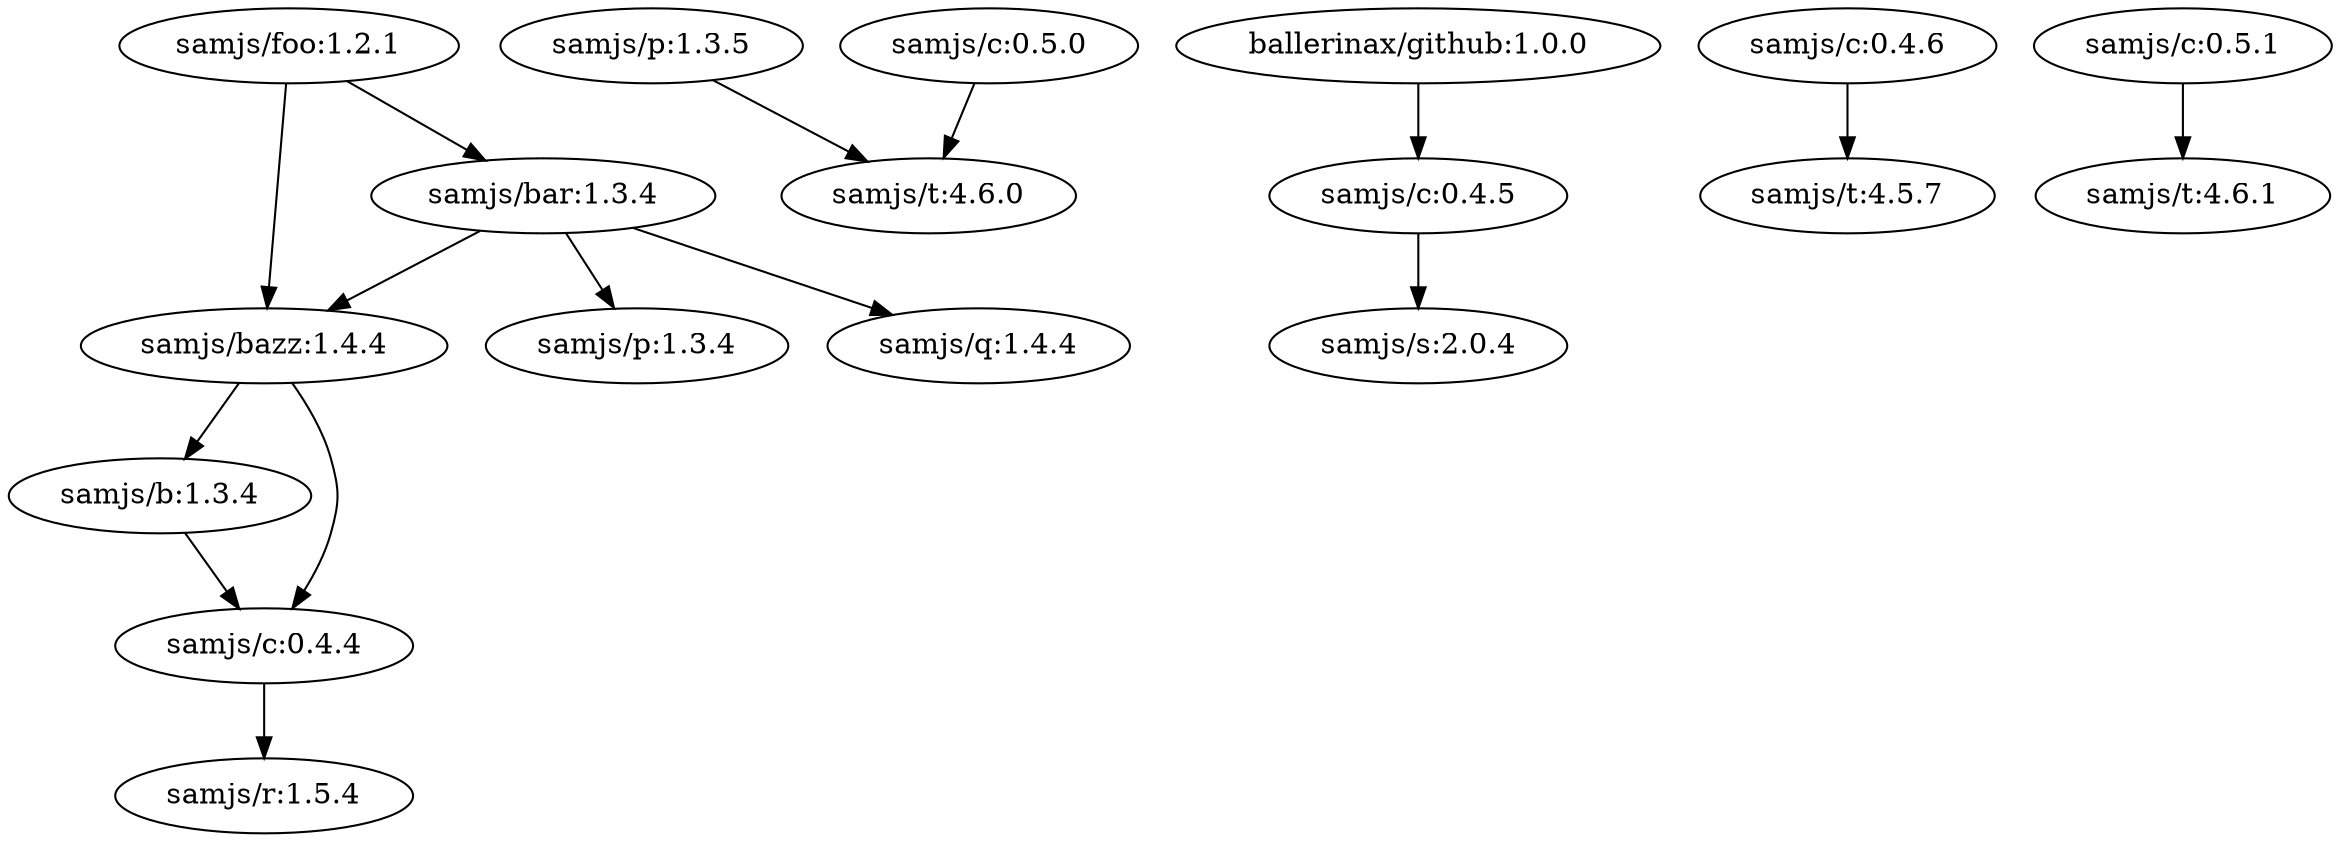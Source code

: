 digraph central {
    subgraph "samjs/foo:1.2.1" {
        "samjs/foo:1.2.1" -> "samjs/bar:1.3.4"
        "samjs/foo:1.2.1" -> "samjs/bazz:1.4.4"
    }

    subgraph "ballerina/io:1.0.2" {
    }

    subgraph "samjs/bazz:1.4.4" {
        "samjs/bazz:1.4.4" -> "samjs/b:1.3.4"
        "samjs/bazz:1.4.4" -> "samjs/c:0.4.4"
    }

    subgraph "samjs/bar:1.3.4" {
        "samjs/bar:1.3.4" -> "samjs/bazz:1.4.4"
        "samjs/bar:1.3.4" -> "samjs/p:1.3.4"
        "samjs/bar:1.3.4" -> "samjs/q:1.4.4"
    }

    subgraph "samjs/b:1.3.4" {
        "samjs/b:1.3.4" -> "samjs/c:0.4.4"
    }

    subgraph "samjs/p:1.3.4" {
    }

    subgraph "samjs/p:1.3.5" {
        "samjs/p:1.3.5" -> "samjs/t:4.6.0"
    }

    subgraph "samjs/p:1.4.0" {
    }

    subgraph "samjs/q:1.4.4" {
    }

    subgraph "samjs/r:1.5.4" {
    }

    subgraph "samjs/s:2.0.4" {
    }

    subgraph "samjs/t:4.5.7" {
    }

    subgraph "samjs/t:4.6.0" {
    }

    subgraph "samjs/t:4.6.1" {
    }

    subgraph "samjs/c:0.4.4" {
        "samjs/c:0.4.4" -> "samjs/r:1.5.4"
    }

    subgraph "samjs/c:0.4.5" {
        "samjs/c:0.4.5" -> "samjs/s:2.0.4"
    }

    subgraph "samjs/c:0.4.6" {
    "samjs/c:0.4.6" -> "samjs/t:4.5.7"
    }

    subgraph "samjs/c:0.5.0" {
    "samjs/c:0.5.0" -> "samjs/t:4.6.0"
    }

    subgraph "samjs/c:0.5.1" {
    "samjs/c:0.5.1" -> "samjs/t:4.6.1"
    }

    subgraph "ballerinax/github:1.0.0" {
        "ballerinax/github:1.0.0" -> "samjs/c:0.4.5"
    }
}

